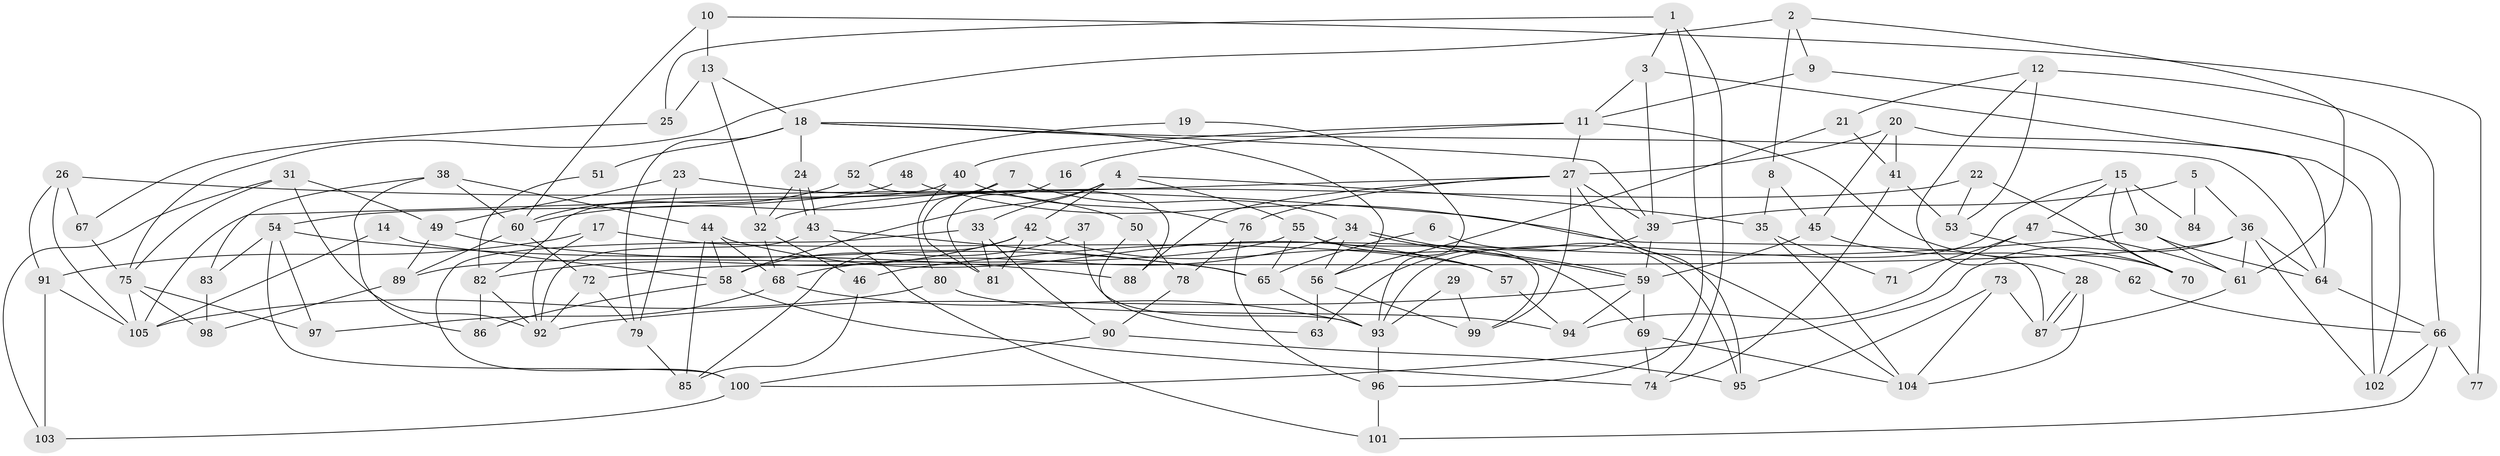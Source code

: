 // Generated by graph-tools (version 1.1) at 2025/50/03/09/25 04:50:11]
// undirected, 105 vertices, 210 edges
graph export_dot {
graph [start="1"]
  node [color=gray90,style=filled];
  1;
  2;
  3;
  4;
  5;
  6;
  7;
  8;
  9;
  10;
  11;
  12;
  13;
  14;
  15;
  16;
  17;
  18;
  19;
  20;
  21;
  22;
  23;
  24;
  25;
  26;
  27;
  28;
  29;
  30;
  31;
  32;
  33;
  34;
  35;
  36;
  37;
  38;
  39;
  40;
  41;
  42;
  43;
  44;
  45;
  46;
  47;
  48;
  49;
  50;
  51;
  52;
  53;
  54;
  55;
  56;
  57;
  58;
  59;
  60;
  61;
  62;
  63;
  64;
  65;
  66;
  67;
  68;
  69;
  70;
  71;
  72;
  73;
  74;
  75;
  76;
  77;
  78;
  79;
  80;
  81;
  82;
  83;
  84;
  85;
  86;
  87;
  88;
  89;
  90;
  91;
  92;
  93;
  94;
  95;
  96;
  97;
  98;
  99;
  100;
  101;
  102;
  103;
  104;
  105;
  1 -- 3;
  1 -- 74;
  1 -- 25;
  1 -- 96;
  2 -- 61;
  2 -- 75;
  2 -- 8;
  2 -- 9;
  3 -- 39;
  3 -- 11;
  3 -- 102;
  4 -- 42;
  4 -- 55;
  4 -- 33;
  4 -- 35;
  4 -- 58;
  5 -- 39;
  5 -- 36;
  5 -- 84;
  6 -- 95;
  6 -- 65;
  7 -- 81;
  7 -- 34;
  7 -- 60;
  8 -- 45;
  8 -- 35;
  9 -- 102;
  9 -- 11;
  10 -- 60;
  10 -- 13;
  10 -- 77;
  11 -- 70;
  11 -- 16;
  11 -- 27;
  11 -- 40;
  12 -- 21;
  12 -- 28;
  12 -- 53;
  12 -- 66;
  13 -- 18;
  13 -- 32;
  13 -- 25;
  14 -- 58;
  14 -- 105;
  15 -- 30;
  15 -- 93;
  15 -- 47;
  15 -- 70;
  15 -- 84;
  16 -- 81;
  17 -- 91;
  17 -- 92;
  17 -- 57;
  18 -- 24;
  18 -- 64;
  18 -- 39;
  18 -- 51;
  18 -- 56;
  18 -- 79;
  19 -- 52;
  19 -- 93;
  20 -- 64;
  20 -- 27;
  20 -- 41;
  20 -- 45;
  21 -- 41;
  21 -- 56;
  22 -- 53;
  22 -- 70;
  22 -- 32;
  23 -- 49;
  23 -- 50;
  23 -- 79;
  24 -- 43;
  24 -- 43;
  24 -- 32;
  25 -- 67;
  26 -- 105;
  26 -- 67;
  26 -- 87;
  26 -- 91;
  27 -- 39;
  27 -- 76;
  27 -- 88;
  27 -- 95;
  27 -- 99;
  27 -- 105;
  28 -- 87;
  28 -- 87;
  28 -- 104;
  29 -- 93;
  29 -- 99;
  30 -- 61;
  30 -- 64;
  30 -- 46;
  31 -- 103;
  31 -- 92;
  31 -- 49;
  31 -- 75;
  32 -- 46;
  32 -- 68;
  33 -- 100;
  33 -- 81;
  33 -- 90;
  34 -- 68;
  34 -- 59;
  34 -- 59;
  34 -- 56;
  35 -- 71;
  35 -- 104;
  36 -- 72;
  36 -- 102;
  36 -- 61;
  36 -- 64;
  36 -- 100;
  37 -- 93;
  37 -- 58;
  38 -- 44;
  38 -- 60;
  38 -- 83;
  38 -- 86;
  39 -- 59;
  39 -- 63;
  40 -- 80;
  40 -- 76;
  40 -- 82;
  41 -- 74;
  41 -- 53;
  42 -- 85;
  42 -- 57;
  42 -- 81;
  42 -- 82;
  43 -- 92;
  43 -- 65;
  43 -- 101;
  44 -- 58;
  44 -- 57;
  44 -- 68;
  44 -- 85;
  45 -- 59;
  45 -- 62;
  46 -- 85;
  47 -- 61;
  47 -- 71;
  47 -- 94;
  48 -- 54;
  48 -- 104;
  49 -- 65;
  49 -- 89;
  50 -- 63;
  50 -- 78;
  51 -- 82;
  52 -- 60;
  52 -- 88;
  53 -- 70;
  54 -- 100;
  54 -- 97;
  54 -- 83;
  54 -- 88;
  55 -- 65;
  55 -- 99;
  55 -- 69;
  55 -- 89;
  56 -- 63;
  56 -- 99;
  57 -- 94;
  58 -- 86;
  58 -- 74;
  59 -- 92;
  59 -- 69;
  59 -- 94;
  60 -- 89;
  60 -- 72;
  61 -- 87;
  62 -- 66;
  64 -- 66;
  65 -- 93;
  66 -- 101;
  66 -- 77;
  66 -- 102;
  67 -- 75;
  68 -- 93;
  68 -- 97;
  69 -- 74;
  69 -- 104;
  72 -- 79;
  72 -- 92;
  73 -- 87;
  73 -- 104;
  73 -- 95;
  75 -- 98;
  75 -- 97;
  75 -- 105;
  76 -- 78;
  76 -- 96;
  78 -- 90;
  79 -- 85;
  80 -- 94;
  80 -- 105;
  82 -- 86;
  82 -- 92;
  83 -- 98;
  89 -- 98;
  90 -- 95;
  90 -- 100;
  91 -- 105;
  91 -- 103;
  93 -- 96;
  96 -- 101;
  100 -- 103;
}
